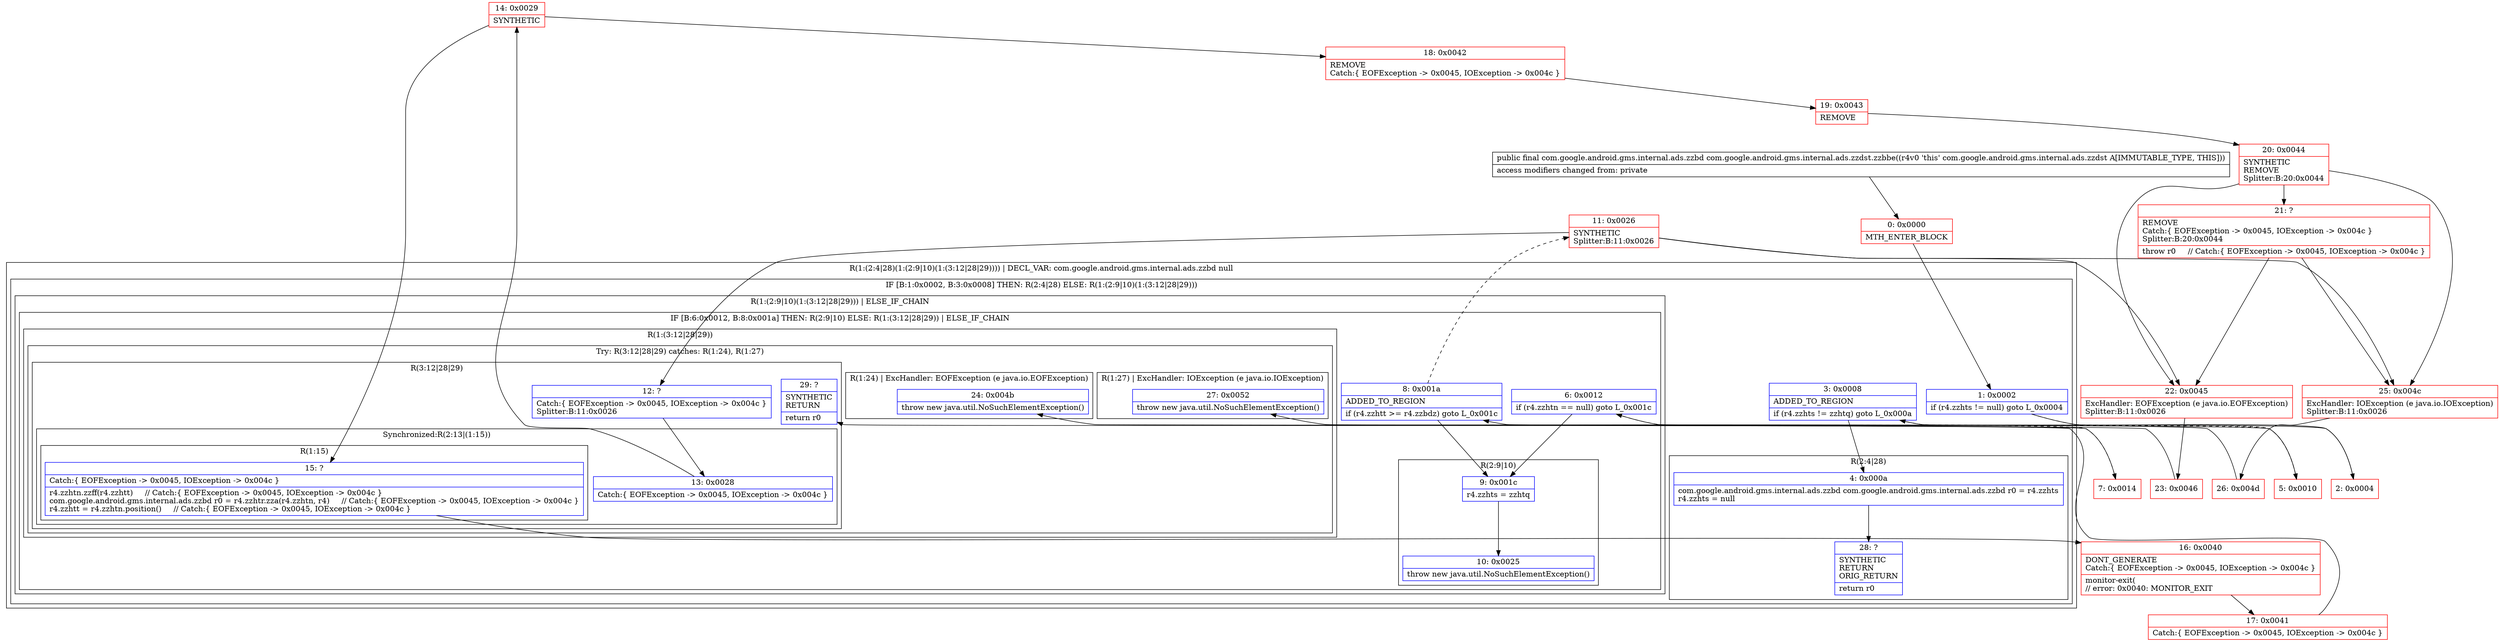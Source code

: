 digraph "CFG forcom.google.android.gms.internal.ads.zzdst.zzbbe()Lcom\/google\/android\/gms\/internal\/ads\/zzbd;" {
subgraph cluster_Region_386284265 {
label = "R(1:(2:4|28)(1:(2:9|10)(1:(3:12|28|29)))) | DECL_VAR: com.google.android.gms.internal.ads.zzbd null\l";
node [shape=record,color=blue];
subgraph cluster_IfRegion_1031172670 {
label = "IF [B:1:0x0002, B:3:0x0008] THEN: R(2:4|28) ELSE: R(1:(2:9|10)(1:(3:12|28|29)))";
node [shape=record,color=blue];
Node_1 [shape=record,label="{1\:\ 0x0002|if (r4.zzhts != null) goto L_0x0004\l}"];
Node_3 [shape=record,label="{3\:\ 0x0008|ADDED_TO_REGION\l|if (r4.zzhts != zzhtq) goto L_0x000a\l}"];
subgraph cluster_Region_80705511 {
label = "R(2:4|28)";
node [shape=record,color=blue];
Node_4 [shape=record,label="{4\:\ 0x000a|com.google.android.gms.internal.ads.zzbd com.google.android.gms.internal.ads.zzbd r0 = r4.zzhts\lr4.zzhts = null\l}"];
Node_28 [shape=record,label="{28\:\ ?|SYNTHETIC\lRETURN\lORIG_RETURN\l|return r0\l}"];
}
subgraph cluster_Region_1219060290 {
label = "R(1:(2:9|10)(1:(3:12|28|29))) | ELSE_IF_CHAIN\l";
node [shape=record,color=blue];
subgraph cluster_IfRegion_2141011002 {
label = "IF [B:6:0x0012, B:8:0x001a] THEN: R(2:9|10) ELSE: R(1:(3:12|28|29)) | ELSE_IF_CHAIN\l";
node [shape=record,color=blue];
Node_6 [shape=record,label="{6\:\ 0x0012|if (r4.zzhtn == null) goto L_0x001c\l}"];
Node_8 [shape=record,label="{8\:\ 0x001a|ADDED_TO_REGION\l|if (r4.zzhtt \>= r4.zzbdz) goto L_0x001c\l}"];
subgraph cluster_Region_1500151890 {
label = "R(2:9|10)";
node [shape=record,color=blue];
Node_9 [shape=record,label="{9\:\ 0x001c|r4.zzhts = zzhtq\l}"];
Node_10 [shape=record,label="{10\:\ 0x0025|throw new java.util.NoSuchElementException()\l}"];
}
subgraph cluster_Region_1459879619 {
label = "R(1:(3:12|28|29))";
node [shape=record,color=blue];
subgraph cluster_TryCatchRegion_1421557011 {
label = "Try: R(3:12|28|29) catches: R(1:24), R(1:27)";
node [shape=record,color=blue];
subgraph cluster_Region_643112447 {
label = "R(3:12|28|29)";
node [shape=record,color=blue];
Node_12 [shape=record,label="{12\:\ ?|Catch:\{ EOFException \-\> 0x0045, IOException \-\> 0x004c \}\lSplitter:B:11:0x0026\l}"];
subgraph cluster_SynchronizedRegion_1121036114 {
label = "Synchronized:R(2:13|(1:15))";
node [shape=record,color=blue];
Node_13 [shape=record,label="{13\:\ 0x0028|Catch:\{ EOFException \-\> 0x0045, IOException \-\> 0x004c \}\l}"];
subgraph cluster_Region_1432347551 {
label = "R(1:15)";
node [shape=record,color=blue];
Node_15 [shape=record,label="{15\:\ ?|Catch:\{ EOFException \-\> 0x0045, IOException \-\> 0x004c \}\l|r4.zzhtn.zzff(r4.zzhtt)     \/\/ Catch:\{ EOFException \-\> 0x0045, IOException \-\> 0x004c \}\lcom.google.android.gms.internal.ads.zzbd r0 = r4.zzhtr.zza(r4.zzhtn, r4)     \/\/ Catch:\{ EOFException \-\> 0x0045, IOException \-\> 0x004c \}\lr4.zzhtt = r4.zzhtn.position()     \/\/ Catch:\{ EOFException \-\> 0x0045, IOException \-\> 0x004c \}\l}"];
}
}
Node_29 [shape=record,label="{29\:\ ?|SYNTHETIC\lRETURN\l|return r0\l}"];
}
subgraph cluster_Region_1328863050 {
label = "R(1:24) | ExcHandler: EOFException (e java.io.EOFException)\l";
node [shape=record,color=blue];
Node_24 [shape=record,label="{24\:\ 0x004b|throw new java.util.NoSuchElementException()\l}"];
}
subgraph cluster_Region_126475657 {
label = "R(1:27) | ExcHandler: IOException (e java.io.IOException)\l";
node [shape=record,color=blue];
Node_27 [shape=record,label="{27\:\ 0x0052|throw new java.util.NoSuchElementException()\l}"];
}
}
}
}
}
}
}
subgraph cluster_Region_1328863050 {
label = "R(1:24) | ExcHandler: EOFException (e java.io.EOFException)\l";
node [shape=record,color=blue];
Node_24 [shape=record,label="{24\:\ 0x004b|throw new java.util.NoSuchElementException()\l}"];
}
subgraph cluster_Region_126475657 {
label = "R(1:27) | ExcHandler: IOException (e java.io.IOException)\l";
node [shape=record,color=blue];
Node_27 [shape=record,label="{27\:\ 0x0052|throw new java.util.NoSuchElementException()\l}"];
}
Node_0 [shape=record,color=red,label="{0\:\ 0x0000|MTH_ENTER_BLOCK\l}"];
Node_2 [shape=record,color=red,label="{2\:\ 0x0004}"];
Node_5 [shape=record,color=red,label="{5\:\ 0x0010}"];
Node_7 [shape=record,color=red,label="{7\:\ 0x0014}"];
Node_11 [shape=record,color=red,label="{11\:\ 0x0026|SYNTHETIC\lSplitter:B:11:0x0026\l}"];
Node_14 [shape=record,color=red,label="{14\:\ 0x0029|SYNTHETIC\l}"];
Node_16 [shape=record,color=red,label="{16\:\ 0x0040|DONT_GENERATE\lCatch:\{ EOFException \-\> 0x0045, IOException \-\> 0x004c \}\l|monitor\-exit(\l\/\/ error: 0x0040: MONITOR_EXIT  \l}"];
Node_17 [shape=record,color=red,label="{17\:\ 0x0041|Catch:\{ EOFException \-\> 0x0045, IOException \-\> 0x004c \}\l}"];
Node_18 [shape=record,color=red,label="{18\:\ 0x0042|REMOVE\lCatch:\{ EOFException \-\> 0x0045, IOException \-\> 0x004c \}\l}"];
Node_19 [shape=record,color=red,label="{19\:\ 0x0043|REMOVE\l}"];
Node_20 [shape=record,color=red,label="{20\:\ 0x0044|SYNTHETIC\lREMOVE\lSplitter:B:20:0x0044\l}"];
Node_21 [shape=record,color=red,label="{21\:\ ?|REMOVE\lCatch:\{ EOFException \-\> 0x0045, IOException \-\> 0x004c \}\lSplitter:B:20:0x0044\l|throw r0     \/\/ Catch:\{ EOFException \-\> 0x0045, IOException \-\> 0x004c \}\l}"];
Node_22 [shape=record,color=red,label="{22\:\ 0x0045|ExcHandler: EOFException (e java.io.EOFException)\lSplitter:B:11:0x0026\l}"];
Node_23 [shape=record,color=red,label="{23\:\ 0x0046}"];
Node_25 [shape=record,color=red,label="{25\:\ 0x004c|ExcHandler: IOException (e java.io.IOException)\lSplitter:B:11:0x0026\l}"];
Node_26 [shape=record,color=red,label="{26\:\ 0x004d}"];
MethodNode[shape=record,label="{public final com.google.android.gms.internal.ads.zzbd com.google.android.gms.internal.ads.zzdst.zzbbe((r4v0 'this' com.google.android.gms.internal.ads.zzdst A[IMMUTABLE_TYPE, THIS]))  | access modifiers changed from: private\l}"];
MethodNode -> Node_0;
Node_1 -> Node_2;
Node_1 -> Node_5[style=dashed];
Node_3 -> Node_4;
Node_3 -> Node_5[style=dashed];
Node_4 -> Node_28;
Node_6 -> Node_7[style=dashed];
Node_6 -> Node_9;
Node_8 -> Node_9;
Node_8 -> Node_11[style=dashed];
Node_9 -> Node_10;
Node_12 -> Node_13;
Node_13 -> Node_14;
Node_15 -> Node_16;
Node_0 -> Node_1;
Node_2 -> Node_3;
Node_5 -> Node_6;
Node_7 -> Node_8;
Node_11 -> Node_12;
Node_11 -> Node_22;
Node_11 -> Node_25;
Node_14 -> Node_15;
Node_14 -> Node_18;
Node_16 -> Node_17;
Node_17 -> Node_29;
Node_18 -> Node_19;
Node_19 -> Node_20;
Node_20 -> Node_21;
Node_20 -> Node_22;
Node_20 -> Node_25;
Node_21 -> Node_22;
Node_21 -> Node_25;
Node_22 -> Node_23;
Node_23 -> Node_24;
Node_25 -> Node_26;
Node_26 -> Node_27;
}

